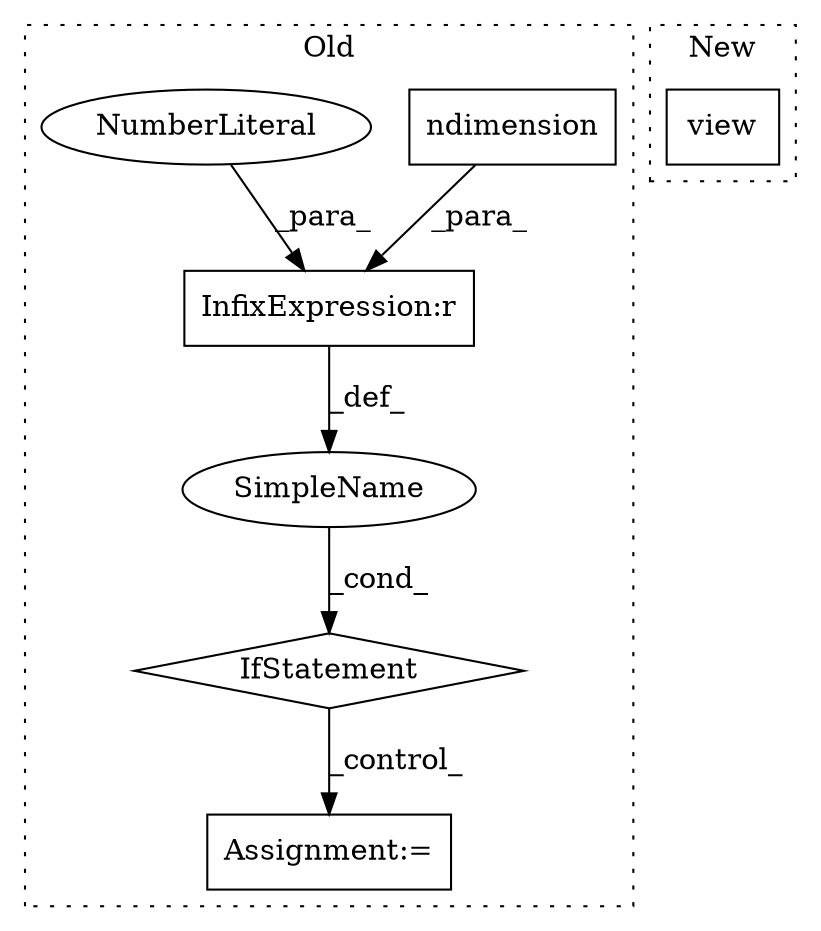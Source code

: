digraph G {
subgraph cluster0 {
1 [label="ndimension" a="32" s="7298" l="12" shape="box"];
3 [label="IfStatement" a="25" s="7269,7315" l="4,2" shape="diamond"];
4 [label="SimpleName" a="42" s="" l="" shape="ellipse"];
5 [label="Assignment:=" a="7" s="7335" l="1" shape="box"];
6 [label="InfixExpression:r" a="27" s="7310" l="4" shape="box"];
7 [label="NumberLiteral" a="34" s="7314" l="1" shape="ellipse"];
label = "Old";
style="dotted";
}
subgraph cluster1 {
2 [label="view" a="32" s="7190,7206" l="5,1" shape="box"];
label = "New";
style="dotted";
}
1 -> 6 [label="_para_"];
3 -> 5 [label="_control_"];
4 -> 3 [label="_cond_"];
6 -> 4 [label="_def_"];
7 -> 6 [label="_para_"];
}
